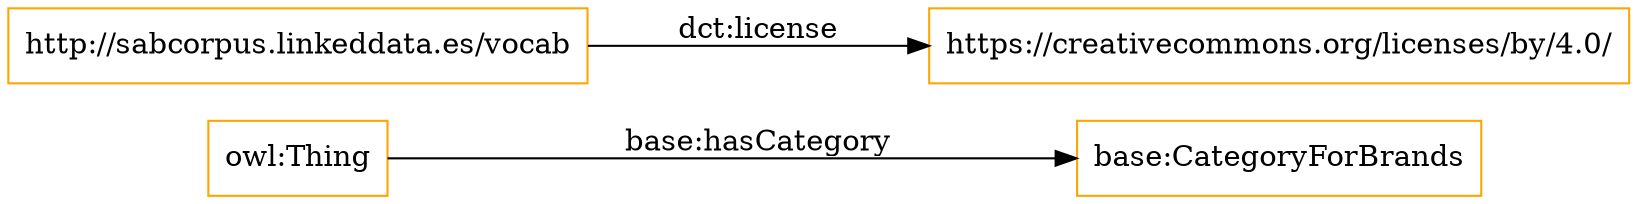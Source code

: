 digraph ar2dtool_diagram { 
rankdir=LR;
size="1501"
node [shape = rectangle, color="orange"]; "base:CategoryForBrands" ; /*classes style*/
	"http://sabcorpus.linkeddata.es/vocab" -> "https://creativecommons.org/licenses/by/4.0/" [ label = "dct:license" ];
	"owl:Thing" -> "base:CategoryForBrands" [ label = "base:hasCategory" ];

}
